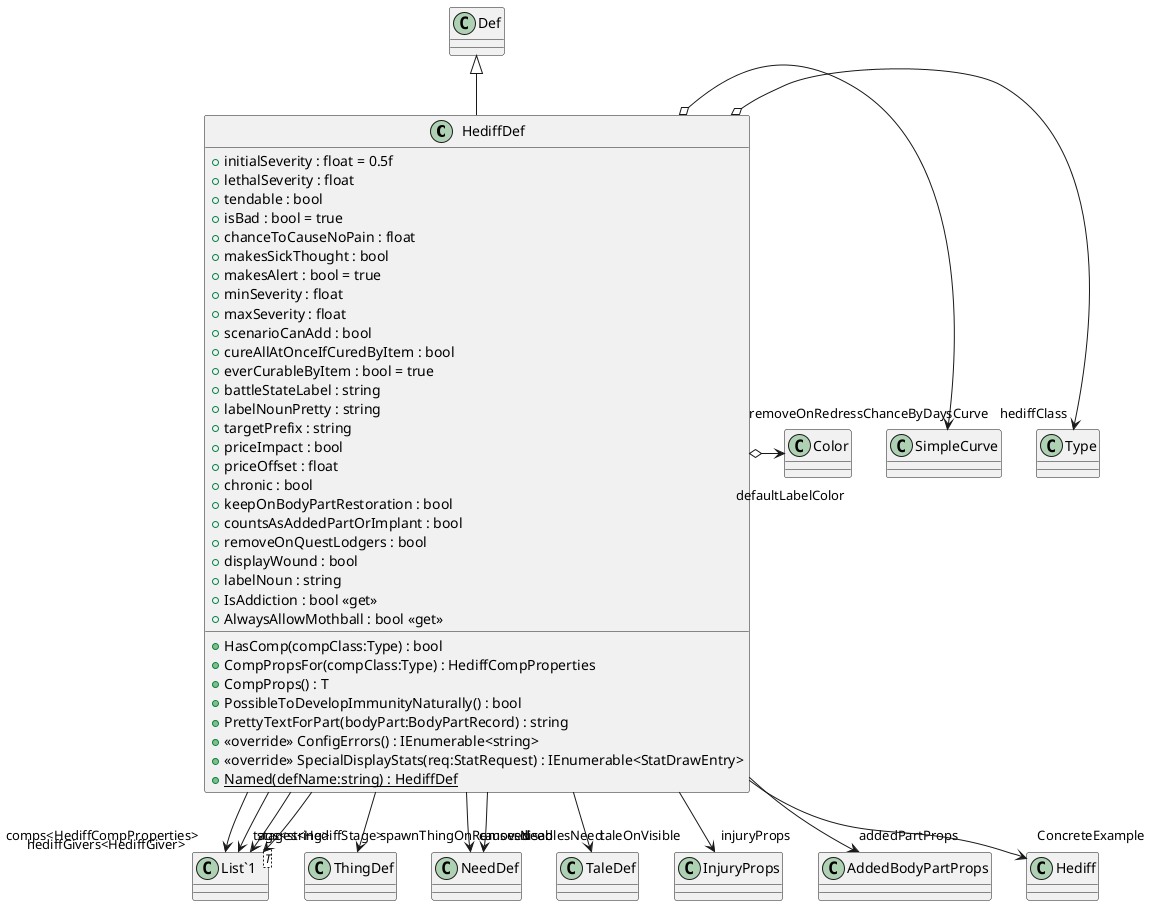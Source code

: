 @startuml
class HediffDef {
    + initialSeverity : float = 0.5f
    + lethalSeverity : float
    + tendable : bool
    + isBad : bool = true
    + chanceToCauseNoPain : float
    + makesSickThought : bool
    + makesAlert : bool = true
    + minSeverity : float
    + maxSeverity : float
    + scenarioCanAdd : bool
    + cureAllAtOnceIfCuredByItem : bool
    + everCurableByItem : bool = true
    + battleStateLabel : string
    + labelNounPretty : string
    + targetPrefix : string
    + priceImpact : bool
    + priceOffset : float
    + chronic : bool
    + keepOnBodyPartRestoration : bool
    + countsAsAddedPartOrImplant : bool
    + removeOnQuestLodgers : bool
    + displayWound : bool
    + labelNoun : string
    + IsAddiction : bool <<get>>
    + AlwaysAllowMothball : bool <<get>>
    + HasComp(compClass:Type) : bool
    + CompPropsFor(compClass:Type) : HediffCompProperties
    + CompProps() : T
    + PossibleToDevelopImmunityNaturally() : bool
    + PrettyTextForPart(bodyPart:BodyPartRecord) : string
    + <<override>> ConfigErrors() : IEnumerable<string>
    + <<override>> SpecialDisplayStats(req:StatRequest) : IEnumerable<StatDrawEntry>
    + {static} Named(defName:string) : HediffDef
}
class "List`1"<T> {
}
Def <|-- HediffDef
HediffDef o-> "hediffClass" Type
HediffDef --> "comps<HediffCompProperties>" "List`1"
HediffDef --> "stages<HediffStage>" "List`1"
HediffDef --> "spawnThingOnRemoved" ThingDef
HediffDef --> "causesNeed" NeedDef
HediffDef --> "disablesNeed" NeedDef
HediffDef --> "hediffGivers<HediffGiver>" "List`1"
HediffDef --> "taleOnVisible" TaleDef
HediffDef --> "tags<string>" "List`1"
HediffDef o-> "removeOnRedressChanceByDaysCurve" SimpleCurve
HediffDef o-> "defaultLabelColor" Color
HediffDef --> "injuryProps" InjuryProps
HediffDef --> "addedPartProps" AddedBodyPartProps
HediffDef --> "ConcreteExample" Hediff
@enduml
